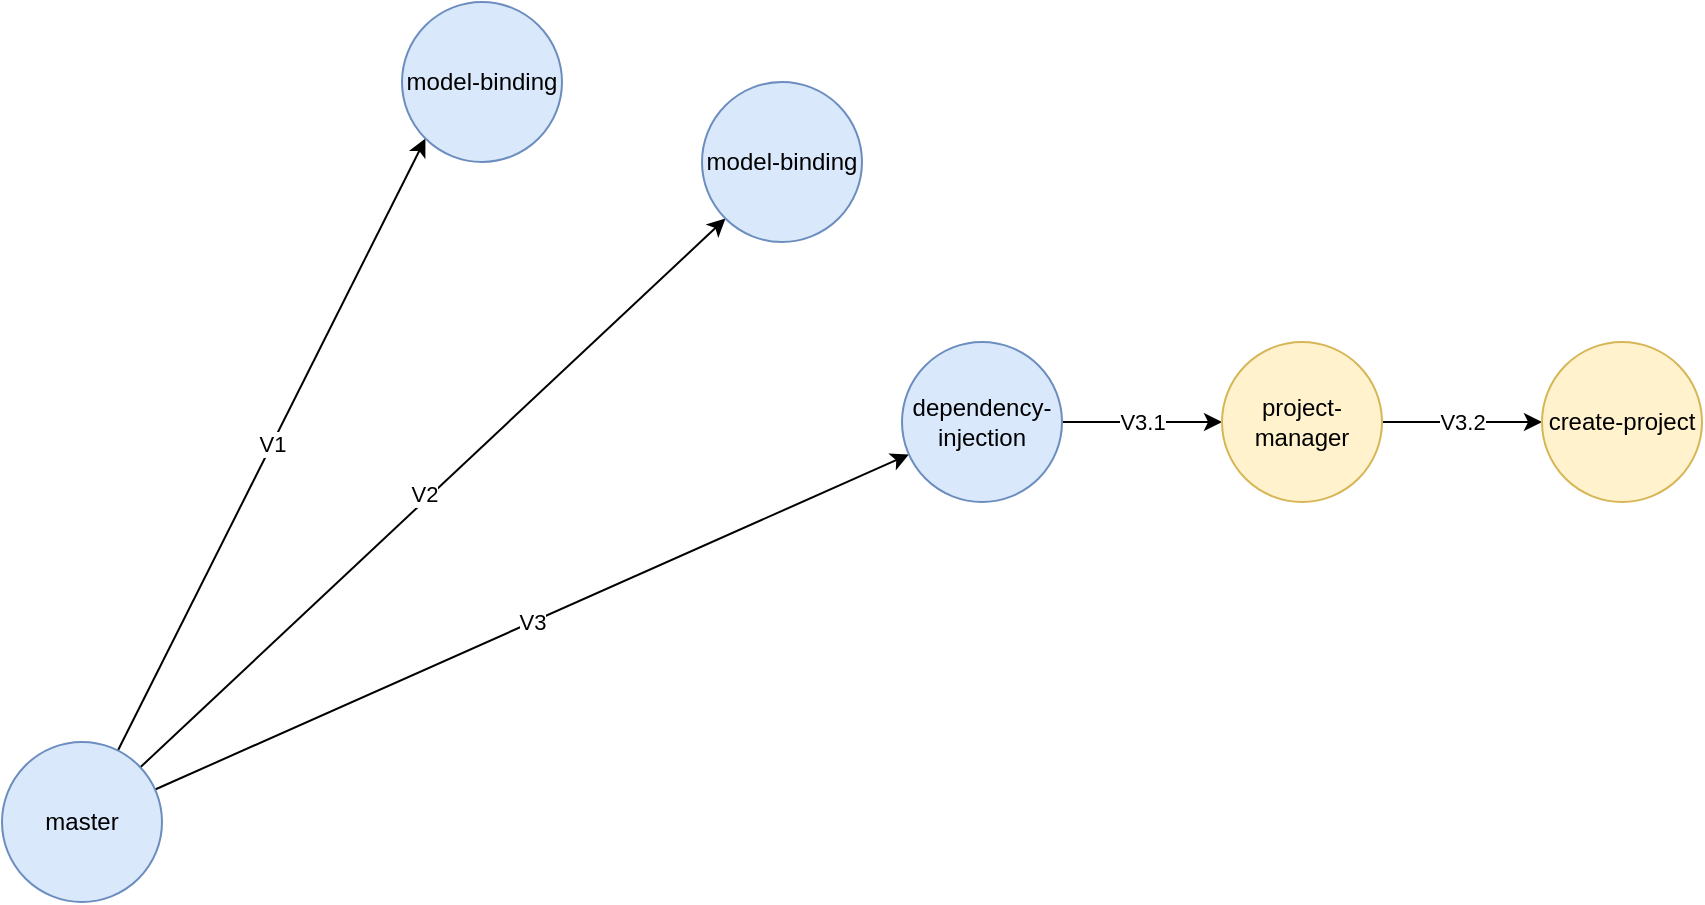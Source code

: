 <mxfile version="25.0.2">
  <diagram name="Page-1" id="Iyse95Z_H3U2H-QRPCRA">
    <mxGraphModel dx="1434" dy="836" grid="1" gridSize="10" guides="1" tooltips="1" connect="1" arrows="1" fold="1" page="1" pageScale="1" pageWidth="850" pageHeight="1100" math="0" shadow="0">
      <root>
        <mxCell id="0" />
        <mxCell id="1" parent="0" />
        <mxCell id="Bxe-ouqgf_bkoK39uHbJ-4" value="V1" style="rounded=0;orthogonalLoop=1;jettySize=auto;html=1;entryX=0;entryY=1;entryDx=0;entryDy=0;" parent="1" source="Bxe-ouqgf_bkoK39uHbJ-1" target="Bxe-ouqgf_bkoK39uHbJ-3" edge="1">
          <mxGeometry relative="1" as="geometry" />
        </mxCell>
        <mxCell id="BesWWunmjQ2YyXoMwg77-1" style="rounded=0;orthogonalLoop=1;jettySize=auto;html=1;entryX=0;entryY=1;entryDx=0;entryDy=0;" parent="1" source="Bxe-ouqgf_bkoK39uHbJ-1" target="Bxe-ouqgf_bkoK39uHbJ-6" edge="1">
          <mxGeometry relative="1" as="geometry" />
        </mxCell>
        <mxCell id="BesWWunmjQ2YyXoMwg77-2" value="V2" style="edgeLabel;html=1;align=center;verticalAlign=middle;resizable=0;points=[];" parent="BesWWunmjQ2YyXoMwg77-1" vertex="1" connectable="0">
          <mxGeometry x="-0.015" y="3" relative="1" as="geometry">
            <mxPoint as="offset" />
          </mxGeometry>
        </mxCell>
        <mxCell id="BesWWunmjQ2YyXoMwg77-4" value="V3" style="rounded=0;orthogonalLoop=1;jettySize=auto;html=1;" parent="1" source="Bxe-ouqgf_bkoK39uHbJ-1" target="BesWWunmjQ2YyXoMwg77-3" edge="1">
          <mxGeometry relative="1" as="geometry" />
        </mxCell>
        <mxCell id="Bxe-ouqgf_bkoK39uHbJ-1" value="master" style="ellipse;whiteSpace=wrap;html=1;fillColor=#dae8fc;strokeColor=#6c8ebf;" parent="1" vertex="1">
          <mxGeometry x="120" y="480" width="80" height="80" as="geometry" />
        </mxCell>
        <mxCell id="Bxe-ouqgf_bkoK39uHbJ-3" value="model-binding" style="ellipse;whiteSpace=wrap;html=1;fillColor=#dae8fc;strokeColor=#6c8ebf;" parent="1" vertex="1">
          <mxGeometry x="320" y="110" width="80" height="80" as="geometry" />
        </mxCell>
        <mxCell id="Bxe-ouqgf_bkoK39uHbJ-6" value="model-binding" style="ellipse;whiteSpace=wrap;html=1;fillColor=#dae8fc;strokeColor=#6c8ebf;" parent="1" vertex="1">
          <mxGeometry x="470" y="150" width="80" height="80" as="geometry" />
        </mxCell>
        <mxCell id="BesWWunmjQ2YyXoMwg77-7" value="V3.1" style="edgeStyle=orthogonalEdgeStyle;rounded=0;orthogonalLoop=1;jettySize=auto;html=1;entryX=0;entryY=0.5;entryDx=0;entryDy=0;" parent="1" source="BesWWunmjQ2YyXoMwg77-3" target="BesWWunmjQ2YyXoMwg77-6" edge="1">
          <mxGeometry relative="1" as="geometry" />
        </mxCell>
        <mxCell id="BesWWunmjQ2YyXoMwg77-3" value="dependency-injection" style="ellipse;whiteSpace=wrap;html=1;fillColor=#dae8fc;strokeColor=#6c8ebf;" parent="1" vertex="1">
          <mxGeometry x="570" y="280" width="80" height="80" as="geometry" />
        </mxCell>
        <mxCell id="BesWWunmjQ2YyXoMwg77-9" value="V3.2" style="edgeStyle=orthogonalEdgeStyle;rounded=0;orthogonalLoop=1;jettySize=auto;html=1;" parent="1" source="BesWWunmjQ2YyXoMwg77-6" target="BesWWunmjQ2YyXoMwg77-8" edge="1">
          <mxGeometry relative="1" as="geometry" />
        </mxCell>
        <mxCell id="BesWWunmjQ2YyXoMwg77-6" value="project-manager" style="ellipse;whiteSpace=wrap;html=1;fillColor=#fff2cc;strokeColor=#d6b656;" parent="1" vertex="1">
          <mxGeometry x="730" y="280" width="80" height="80" as="geometry" />
        </mxCell>
        <mxCell id="BesWWunmjQ2YyXoMwg77-8" value="create-project" style="ellipse;whiteSpace=wrap;html=1;fillColor=#fff2cc;strokeColor=#d6b656;" parent="1" vertex="1">
          <mxGeometry x="890" y="280" width="80" height="80" as="geometry" />
        </mxCell>
      </root>
    </mxGraphModel>
  </diagram>
</mxfile>
